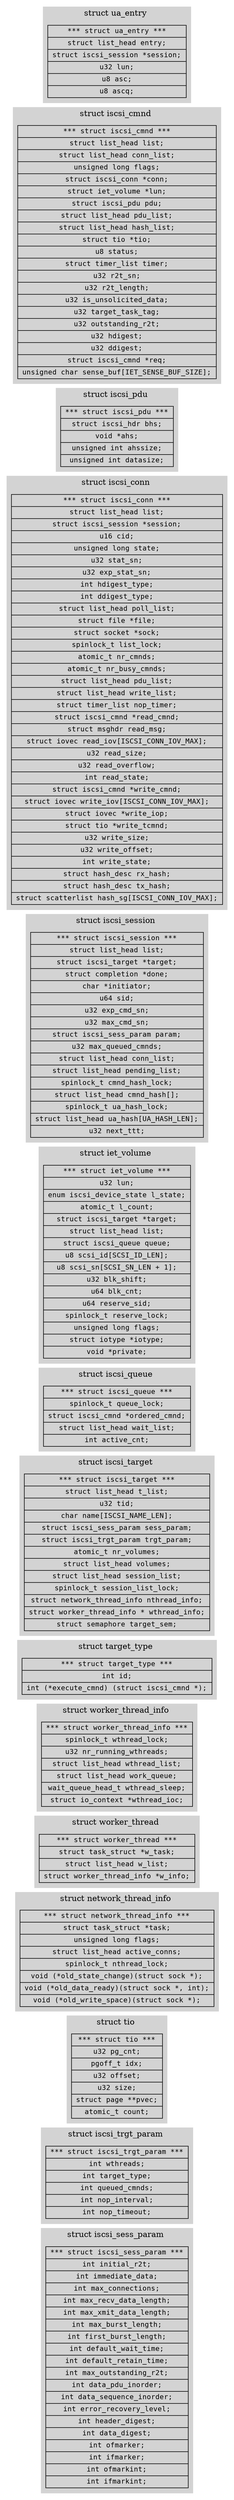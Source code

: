 /**********************************************
* Auto generate by ds2img.py
* source: https://github.com/matrix207/scripts/blob/master/ds2img/ds2img.py
* Author:  matrix207
* Date  :  2014-07-28 10:50:57
**********************************************/

digraph DS2IMG {
	node [shape=record fontsize=12 fontname=Courier style=filled];
	edge[color=blue]; rankdir=LR;

subgraph cluster_iscsi_sess_param {
    node [shape=record fontsize=12 fontname=Courier style=filled];
    color = lightgray; style=filled; label = "struct iscsi_sess_param "; edge[color="#2e3436"];
    node_iscsi_sess_param [shape=record label="<f0>*** struct iscsi_sess_param ***\
|<f1>int initial_r2t;\n\
|<f2>int immediate_data;\n\
|<f3>int max_connections;\n\
|<f4>int max_recv_data_length;\n\
|<f5>int max_xmit_data_length;\n\
|<f6>int max_burst_length;\n\
|<f7>int first_burst_length;\n\
|<f8>int default_wait_time;\n\
|<f9>int default_retain_time;\n\
|<f10>int max_outstanding_r2t;\n\
|<f11>int data_pdu_inorder;\n\
|<f12>int data_sequence_inorder;\n\
|<f13>int error_recovery_level;\n\
|<f14>int header_digest;\n\
|<f15>int data_digest;\n\
|<f16>int ofmarker;\n\
|<f17>int ifmarker;\n\
|<f18>int ofmarkint;\n\
|<f19>int ifmarkint;\n\
"];
}

subgraph cluster_iscsi_trgt_param {
    node [shape=record fontsize=12 fontname=Courier style=filled];
    color = lightgray; style=filled; label = "struct iscsi_trgt_param "; edge[color="#2e3436"];
    node_iscsi_trgt_param [shape=record label="<f0>*** struct iscsi_trgt_param ***\
|<f1>int wthreads;\n\
|<f2>int target_type;\n\
|<f3>int queued_cmnds;\n\
|<f4>int nop_interval;\n\
|<f5>int nop_timeout;\n\
"];
}

subgraph cluster_tio {
    node [shape=record fontsize=12 fontname=Courier style=filled];
    color = lightgray; style=filled; label = "struct tio "; edge[color="#2e3436"];
    node_tio [shape=record label="<f0>*** struct tio ***\
|<f1>u32 pg_cnt;\n\
|<f2>pgoff_t idx;\n\
|<f3>u32 offset;\n\
|<f4>u32 size;\n\
|<f5>struct page **pvec;\n\
|<f6>atomic_t count;\n\
"];
}

subgraph cluster_network_thread_info {
    node [shape=record fontsize=12 fontname=Courier style=filled];
    color = lightgray; style=filled; label = "struct network_thread_info "; edge[color="#2e3436"];
    node_network_thread_info [shape=record label="<f0>*** struct network_thread_info ***\
|<f1>struct task_struct *task;\n\
|<f2>unsigned long flags;\n\
|<f3>struct list_head active_conns;\n\
|<f4>spinlock_t nthread_lock;\n\
|<f5>void (*old_state_change)(struct sock *);\n\
|<f6>void (*old_data_ready)(struct sock *, int);\n\
|<f7>void (*old_write_space)(struct sock *);\n\
"];
}

subgraph cluster_worker_thread {
    node [shape=record fontsize=12 fontname=Courier style=filled];
    color = lightgray; style=filled; label = "struct worker_thread "; edge[color="#2e3436"];
    node_worker_thread [shape=record label="<f0>*** struct worker_thread ***\
|<f1>struct task_struct *w_task;\n\
|<f2>struct list_head w_list;\n\
|<f3>struct worker_thread_info *w_info;\n\
"];
}

subgraph cluster_worker_thread_info {
    node [shape=record fontsize=12 fontname=Courier style=filled];
    color = lightgray; style=filled; label = "struct worker_thread_info "; edge[color="#2e3436"];
    node_worker_thread_info [shape=record label="<f0>*** struct worker_thread_info ***\
|<f1>spinlock_t wthread_lock;\n\
|<f2>u32 nr_running_wthreads;\n\
|<f3>struct list_head wthread_list;\n\
|<f4>struct list_head work_queue;\n\
|<f5>wait_queue_head_t wthread_sleep;\n\
|<f6>struct io_context *wthread_ioc;\n\
"];
}

subgraph cluster_target_type {
    node [shape=record fontsize=12 fontname=Courier style=filled];
    color = lightgray; style=filled; label = "struct target_type "; edge[color="#2e3436"];
    node_target_type [shape=record label="<f0>*** struct target_type ***\
|<f1>int id;\n\
|<f2>int (*execute_cmnd) (struct iscsi_cmnd *);\n\
"];
}

subgraph cluster_iscsi_target {
    node [shape=record fontsize=12 fontname=Courier style=filled];
    color = lightgray; style=filled; label = "struct iscsi_target "; edge[color="#2e3436"];
    node_iscsi_target [shape=record label="<f0>*** struct iscsi_target ***\
|<f1>struct list_head t_list;\n\
|<f2>u32 tid;\n\
|<f3>char name[ISCSI_NAME_LEN];\n\
|<f4>struct iscsi_sess_param sess_param;\n\
|<f5>struct iscsi_trgt_param trgt_param;\n\
|<f6>atomic_t nr_volumes;\n\
|<f7>struct list_head volumes;\n\
|<f8>struct list_head session_list;\n\
|<f9>spinlock_t session_list_lock;\n\
|<f10>struct network_thread_info nthread_info;\n\
|<f11>struct worker_thread_info * wthread_info;\n\
|<f12>struct semaphore target_sem;\n\
"];
}

subgraph cluster_iscsi_queue {
    node [shape=record fontsize=12 fontname=Courier style=filled];
    color = lightgray; style=filled; label = "struct iscsi_queue "; edge[color="#2e3436"];
    node_iscsi_queue [shape=record label="<f0>*** struct iscsi_queue ***\
|<f1>spinlock_t queue_lock;\n\
|<f2>struct iscsi_cmnd *ordered_cmnd;\n\
|<f3>struct list_head wait_list;\n\
|<f4>int active_cnt;\n\
"];
}

subgraph cluster_iet_volume {
    node [shape=record fontsize=12 fontname=Courier style=filled];
    color = lightgray; style=filled; label = "struct iet_volume "; edge[color="#2e3436"];
    node_iet_volume [shape=record label="<f0>*** struct iet_volume ***\
|<f1>u32 lun;\n\
|<f2>enum iscsi_device_state l_state;\n\
|<f3>atomic_t l_count;\n\
|<f4>struct iscsi_target *target;\n\
|<f5>struct list_head list;\n\
|<f6>struct iscsi_queue queue;\n\
|<f7>u8 scsi_id[SCSI_ID_LEN];\n\
|<f8>u8 scsi_sn[SCSI_SN_LEN + 1];\n\
|<f9>u32 blk_shift;\n\
|<f10>u64 blk_cnt;\n\
|<f11>u64 reserve_sid;\n\
|<f12>spinlock_t reserve_lock;\n\
|<f13>unsigned long flags;\n\
|<f14>struct iotype *iotype;\n\
|<f15>void *private;\n\
"];
}

subgraph cluster_iscsi_session {
    node [shape=record fontsize=12 fontname=Courier style=filled];
    color = lightgray; style=filled; label = "struct iscsi_session "; edge[color="#2e3436"];
    node_iscsi_session [shape=record label="<f0>*** struct iscsi_session ***\
|<f1>struct list_head list;\n\
|<f2>struct iscsi_target *target;\n\
|<f3>struct completion *done;\n\
|<f4>char *initiator;\n\
|<f5>u64 sid;\n\
|<f6>u32 exp_cmd_sn;\n\
|<f7>u32 max_cmd_sn;\n\
|<f8>struct iscsi_sess_param param;\n\
|<f9>u32 max_queued_cmnds;\n\
|<f10>struct list_head conn_list;\n\
|<f11>struct list_head pending_list;\n\
|<f12>spinlock_t cmnd_hash_lock;\n\
|<f13>struct list_head cmnd_hash[];\n\
|<f14>spinlock_t ua_hash_lock;\n\
|<f15>struct list_head ua_hash[UA_HASH_LEN];\n\
|<f16>u32 next_ttt;\n\
"];
}

subgraph cluster_iscsi_conn {
    node [shape=record fontsize=12 fontname=Courier style=filled];
    color = lightgray; style=filled; label = "struct iscsi_conn "; edge[color="#2e3436"];
    node_iscsi_conn [shape=record label="<f0>*** struct iscsi_conn ***\
|<f1>struct list_head list;\n\
|<f2>struct iscsi_session *session;\n\
|<f3>u16 cid;\n\
|<f4>unsigned long state;\n\
|<f5>u32 stat_sn;\n\
|<f6>u32 exp_stat_sn;\n\
|<f7>int hdigest_type;\n\
|<f8>int ddigest_type;\n\
|<f9>struct list_head poll_list;\n\
|<f10>struct file *file;\n\
|<f11>struct socket *sock;\n\
|<f12>spinlock_t list_lock;\n\
|<f13>atomic_t nr_cmnds;\n\
|<f14>atomic_t nr_busy_cmnds;\n\
|<f15>struct list_head pdu_list;\n\
|<f16>struct list_head write_list;\n\
|<f17>struct timer_list nop_timer;\n\
|<f18>struct iscsi_cmnd *read_cmnd;\n\
|<f19>struct msghdr read_msg;\n\
|<f20>struct iovec read_iov[ISCSI_CONN_IOV_MAX];\n\
|<f21>u32 read_size;\n\
|<f22>u32 read_overflow;\n\
|<f23>int read_state;\n\
|<f24>struct iscsi_cmnd *write_cmnd;\n\
|<f25>struct iovec write_iov[ISCSI_CONN_IOV_MAX];\n\
|<f26>struct iovec *write_iop;\n\
|<f27>struct tio *write_tcmnd;\n\
|<f28>u32 write_size;\n\
|<f29>u32 write_offset;\n\
|<f30>int write_state;\n\
|<f31>struct hash_desc rx_hash;\n\
|<f32>struct hash_desc tx_hash;\n\
|<f33>struct scatterlist hash_sg[ISCSI_CONN_IOV_MAX];\n\
"];
}

subgraph cluster_iscsi_pdu {
    node [shape=record fontsize=12 fontname=Courier style=filled];
    color = lightgray; style=filled; label = "struct iscsi_pdu "; edge[color="#2e3436"];
    node_iscsi_pdu [shape=record label="<f0>*** struct iscsi_pdu ***\
|<f1>struct iscsi_hdr bhs;\n\
|<f2>void *ahs;\n\
|<f3>unsigned int ahssize;\n\
|<f4>unsigned int datasize;\n\
"];
}

subgraph cluster_iscsi_cmnd {
    node [shape=record fontsize=12 fontname=Courier style=filled];
    color = lightgray; style=filled; label = "struct iscsi_cmnd "; edge[color="#2e3436"];
    node_iscsi_cmnd [shape=record label="<f0>*** struct iscsi_cmnd ***\
|<f1>struct list_head list;\n\
|<f2>struct list_head conn_list;\n\
|<f3>unsigned long flags;\n\
|<f4>struct iscsi_conn *conn;\n\
|<f5>struct iet_volume *lun;\n\
|<f6>struct iscsi_pdu pdu;\n\
|<f7>struct list_head pdu_list;\n\
|<f8>struct list_head hash_list;\n\
|<f9>struct tio *tio;\n\
|<f10>u8 status;\n\
|<f11>struct timer_list timer;\n\
|<f12>u32 r2t_sn;\n\
|<f13>u32 r2t_length;\n\
|<f14>u32 is_unsolicited_data;\n\
|<f15>u32 target_task_tag;\n\
|<f16>u32 outstanding_r2t;\n\
|<f17>u32 hdigest;\n\
|<f18>u32 ddigest;\n\
|<f19>struct iscsi_cmnd *req;\n\
|<f20>unsigned char sense_buf[IET_SENSE_BUF_SIZE];\n\
"];
}

subgraph cluster_ua_entry {
    node [shape=record fontsize=12 fontname=Courier style=filled];
    color = lightgray; style=filled; label = "struct ua_entry "; edge[color="#2e3436"];
    node_ua_entry [shape=record label="<f0>*** struct ua_entry ***\
|<f1>struct list_head entry;\n\
|<f2>struct iscsi_session *session;\n\
|<f3>u32 lun;\n\
|<f4>u8 asc;\n\
|<f5>u8 ascq;\n\
"];
}

}
